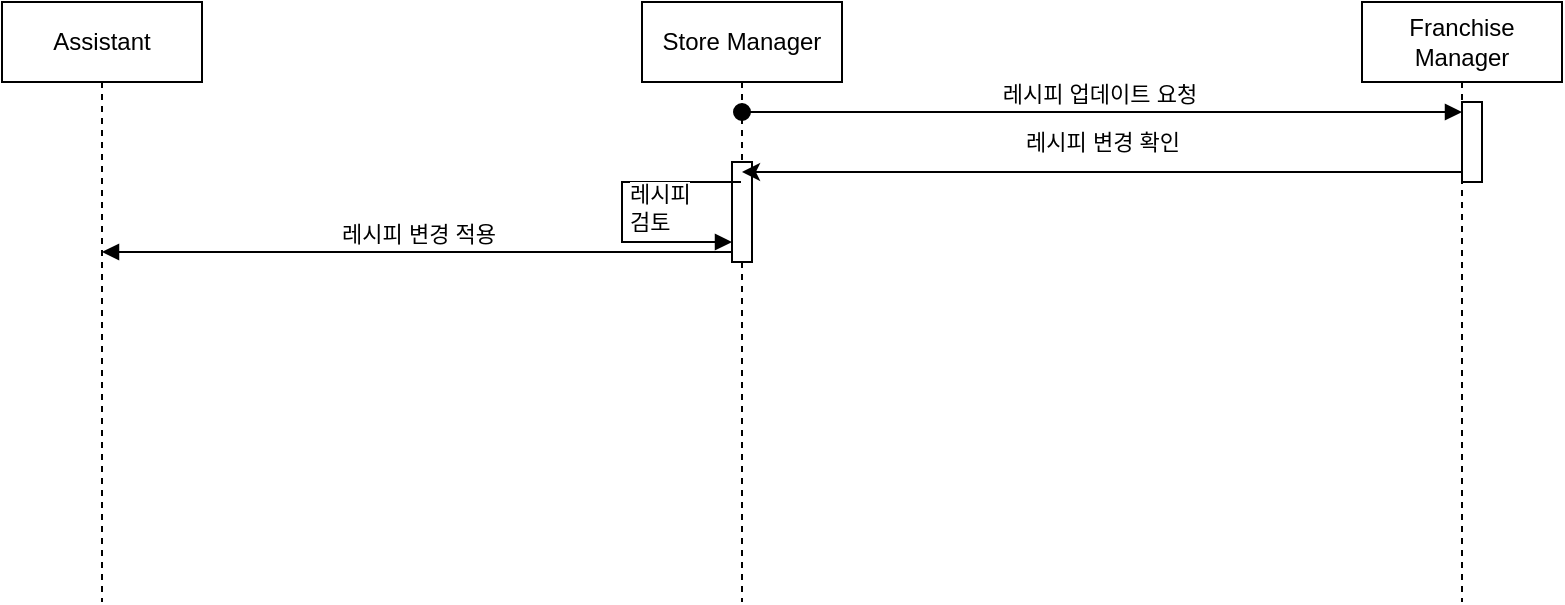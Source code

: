 <mxfile version="22.1.7" type="github">
  <diagram name="페이지-1" id="-_mSIeM0GcgLd6HTg1rb">
    <mxGraphModel dx="1434" dy="746" grid="1" gridSize="10" guides="1" tooltips="1" connect="1" arrows="1" fold="1" page="1" pageScale="1" pageWidth="827" pageHeight="1169" math="0" shadow="0">
      <root>
        <mxCell id="0" />
        <mxCell id="1" parent="0" />
        <mxCell id="nzBsiAJhkqI3F0lN4r8K-1" value="Assistant" style="shape=umlLifeline;perimeter=lifelinePerimeter;whiteSpace=wrap;html=1;container=1;dropTarget=0;collapsible=0;recursiveResize=0;outlineConnect=0;portConstraint=eastwest;newEdgeStyle={&quot;curved&quot;:0,&quot;rounded&quot;:0};" vertex="1" parent="1">
          <mxGeometry x="30" y="50" width="100" height="300" as="geometry" />
        </mxCell>
        <mxCell id="nzBsiAJhkqI3F0lN4r8K-2" value="Store Manager" style="shape=umlLifeline;perimeter=lifelinePerimeter;whiteSpace=wrap;html=1;container=1;dropTarget=0;collapsible=0;recursiveResize=0;outlineConnect=0;portConstraint=eastwest;newEdgeStyle={&quot;curved&quot;:0,&quot;rounded&quot;:0};" vertex="1" parent="1">
          <mxGeometry x="350" y="50" width="100" height="300" as="geometry" />
        </mxCell>
        <mxCell id="nzBsiAJhkqI3F0lN4r8K-8" value="" style="html=1;points=[[0,0,0,0,5],[0,1,0,0,-5],[1,0,0,0,5],[1,1,0,0,-5]];perimeter=orthogonalPerimeter;outlineConnect=0;targetShapes=umlLifeline;portConstraint=eastwest;newEdgeStyle={&quot;curved&quot;:0,&quot;rounded&quot;:0};" vertex="1" parent="nzBsiAJhkqI3F0lN4r8K-2">
          <mxGeometry x="45" y="80" width="10" height="50" as="geometry" />
        </mxCell>
        <mxCell id="nzBsiAJhkqI3F0lN4r8K-9" value="레시피&lt;br&gt;검토" style="html=1;align=left;spacingLeft=2;endArrow=block;rounded=0;edgeStyle=orthogonalEdgeStyle;curved=0;rounded=0;" edge="1" target="nzBsiAJhkqI3F0lN4r8K-8" parent="nzBsiAJhkqI3F0lN4r8K-2" source="nzBsiAJhkqI3F0lN4r8K-2">
          <mxGeometry relative="1" as="geometry">
            <mxPoint x="50" y="60" as="sourcePoint" />
            <Array as="points">
              <mxPoint x="-10" y="90" />
              <mxPoint x="-10" y="120" />
            </Array>
          </mxGeometry>
        </mxCell>
        <mxCell id="nzBsiAJhkqI3F0lN4r8K-3" value="Franchise Manager" style="shape=umlLifeline;perimeter=lifelinePerimeter;whiteSpace=wrap;html=1;container=1;dropTarget=0;collapsible=0;recursiveResize=0;outlineConnect=0;portConstraint=eastwest;newEdgeStyle={&quot;curved&quot;:0,&quot;rounded&quot;:0};" vertex="1" parent="1">
          <mxGeometry x="710" y="50" width="100" height="300" as="geometry" />
        </mxCell>
        <mxCell id="nzBsiAJhkqI3F0lN4r8K-4" value="" style="html=1;points=[[0,0,0,0,5],[0,1,0,0,-5],[1,0,0,0,5],[1,1,0,0,-5]];perimeter=orthogonalPerimeter;outlineConnect=0;targetShapes=umlLifeline;portConstraint=eastwest;newEdgeStyle={&quot;curved&quot;:0,&quot;rounded&quot;:0};" vertex="1" parent="nzBsiAJhkqI3F0lN4r8K-3">
          <mxGeometry x="50" y="50" width="10" height="40" as="geometry" />
        </mxCell>
        <mxCell id="nzBsiAJhkqI3F0lN4r8K-5" value="레시피 업데이트 요청&amp;nbsp;" style="html=1;verticalAlign=bottom;startArrow=oval;endArrow=block;startSize=8;curved=0;rounded=0;entryX=0;entryY=0;entryDx=0;entryDy=5;" edge="1" target="nzBsiAJhkqI3F0lN4r8K-4" parent="1" source="nzBsiAJhkqI3F0lN4r8K-2">
          <mxGeometry relative="1" as="geometry">
            <mxPoint x="690" y="105" as="sourcePoint" />
          </mxGeometry>
        </mxCell>
        <mxCell id="nzBsiAJhkqI3F0lN4r8K-6" value="" style="endArrow=classic;html=1;rounded=0;exitX=0;exitY=1;exitDx=0;exitDy=-5;exitPerimeter=0;" edge="1" parent="1" source="nzBsiAJhkqI3F0lN4r8K-4" target="nzBsiAJhkqI3F0lN4r8K-2">
          <mxGeometry width="50" height="50" relative="1" as="geometry">
            <mxPoint x="390" y="410" as="sourcePoint" />
            <mxPoint x="440" y="360" as="targetPoint" />
          </mxGeometry>
        </mxCell>
        <mxCell id="nzBsiAJhkqI3F0lN4r8K-7" value="레시피 변경 확인" style="edgeLabel;html=1;align=center;verticalAlign=middle;resizable=0;points=[];" vertex="1" connectable="0" parent="nzBsiAJhkqI3F0lN4r8K-6">
          <mxGeometry x="-0.062" y="-4" relative="1" as="geometry">
            <mxPoint x="-11" y="-11" as="offset" />
          </mxGeometry>
        </mxCell>
        <mxCell id="nzBsiAJhkqI3F0lN4r8K-10" value="레시피 변경 적용" style="html=1;verticalAlign=bottom;endArrow=block;curved=0;rounded=0;exitX=0;exitY=1;exitDx=0;exitDy=-5;exitPerimeter=0;" edge="1" parent="1" source="nzBsiAJhkqI3F0lN4r8K-8" target="nzBsiAJhkqI3F0lN4r8K-1">
          <mxGeometry width="80" relative="1" as="geometry">
            <mxPoint x="370" y="380" as="sourcePoint" />
            <mxPoint x="450" y="380" as="targetPoint" />
          </mxGeometry>
        </mxCell>
      </root>
    </mxGraphModel>
  </diagram>
</mxfile>
